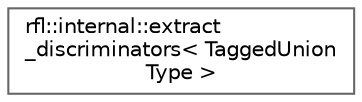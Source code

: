 digraph "类继承关系图"
{
 // LATEX_PDF_SIZE
  bgcolor="transparent";
  edge [fontname=Helvetica,fontsize=10,labelfontname=Helvetica,labelfontsize=10];
  node [fontname=Helvetica,fontsize=10,shape=box,height=0.2,width=0.4];
  rankdir="LR";
  Node0 [id="Node000000",label="rfl::internal::extract\l_discriminators\< TaggedUnion\lType \>",height=0.2,width=0.4,color="grey40", fillcolor="white", style="filled",URL="$structrfl_1_1internal_1_1extract__discriminators.html",tooltip=" "];
}

